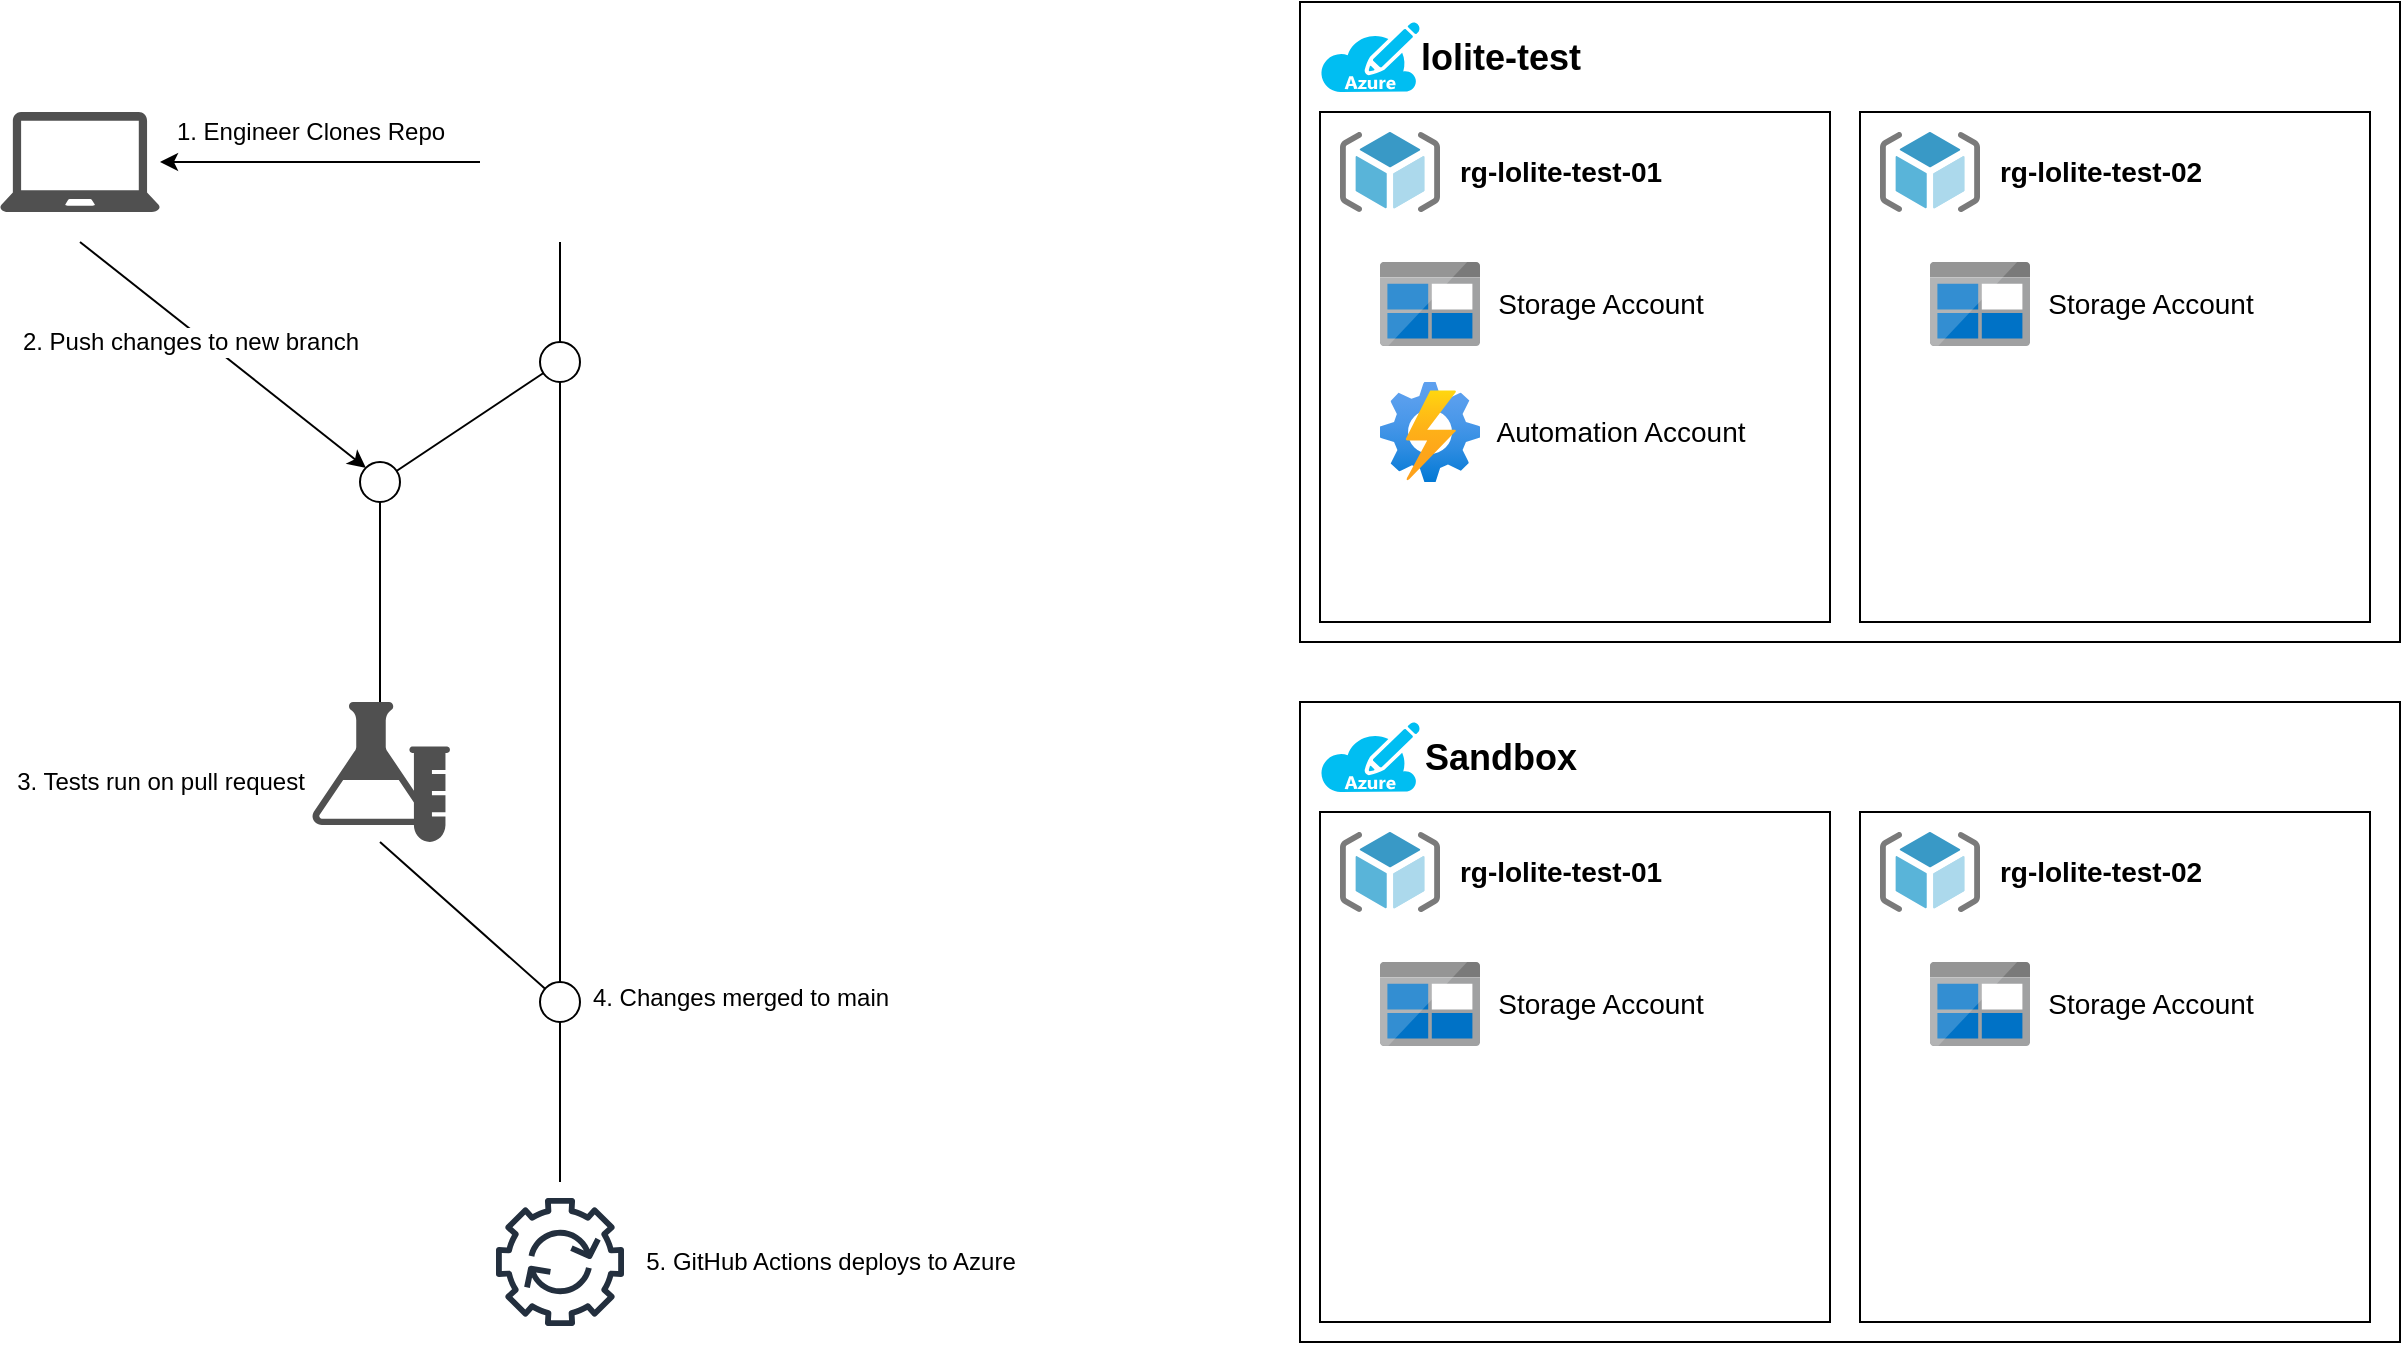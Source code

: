 <mxfile version="14.7.2" type="device"><diagram id="k3mnel07rCUB5eZOUlXg" name="Page-1"><mxGraphModel dx="464" dy="799" grid="1" gridSize="10" guides="1" tooltips="1" connect="1" arrows="1" fold="1" page="1" pageScale="1" pageWidth="850" pageHeight="1100" math="0" shadow="0"><root><mxCell id="0"/><mxCell id="1" parent="0"/><mxCell id="8rqF1Onp5e6WIhX2zb5v-2" value="" style="rounded=0;whiteSpace=wrap;html=1;" vertex="1" parent="1"><mxGeometry x="680" y="120" width="550" height="320" as="geometry"/></mxCell><mxCell id="8rqF1Onp5e6WIhX2zb5v-1" value="" style="verticalLabelPosition=bottom;html=1;verticalAlign=top;align=center;strokeColor=none;fillColor=#00BEF2;shape=mxgraph.azure.azure_subscription;" vertex="1" parent="1"><mxGeometry x="690" y="130" width="50" height="35" as="geometry"/></mxCell><mxCell id="8rqF1Onp5e6WIhX2zb5v-3" value="" style="shape=image;html=1;verticalAlign=top;verticalLabelPosition=bottom;labelBackgroundColor=#ffffff;imageAspect=0;aspect=fixed;image=https://cdn4.iconfinder.com/data/icons/socialcones/508/Github-128.png" vertex="1" parent="1"><mxGeometry x="270" y="160" width="80" height="80" as="geometry"/></mxCell><mxCell id="8rqF1Onp5e6WIhX2zb5v-5" value="" style="outlineConnect=0;fontColor=#232F3E;gradientColor=none;strokeColor=#232F3E;fillColor=#ffffff;dashed=0;verticalLabelPosition=bottom;verticalAlign=top;align=center;html=1;fontSize=12;fontStyle=0;aspect=fixed;shape=mxgraph.aws4.resourceIcon;resIcon=mxgraph.aws4.automation;" vertex="1" parent="1"><mxGeometry x="270" y="710" width="80" height="80" as="geometry"/></mxCell><mxCell id="8rqF1Onp5e6WIhX2zb5v-7" value="" style="pointerEvents=1;shadow=0;dashed=0;html=1;strokeColor=none;fillColor=#505050;labelPosition=center;verticalLabelPosition=bottom;verticalAlign=top;outlineConnect=0;align=center;shape=mxgraph.office.devices.laptop;" vertex="1" parent="1"><mxGeometry x="30" y="175" width="80" height="50" as="geometry"/></mxCell><mxCell id="8rqF1Onp5e6WIhX2zb5v-12" value="" style="endArrow=none;html=1;entryX=0.5;entryY=1;entryDx=0;entryDy=0;" edge="1" parent="1" target="8rqF1Onp5e6WIhX2zb5v-3"><mxGeometry width="50" height="50" relative="1" as="geometry"><mxPoint x="310" y="710" as="sourcePoint"/><mxPoint x="390" y="350" as="targetPoint"/></mxGeometry></mxCell><mxCell id="8rqF1Onp5e6WIhX2zb5v-13" value="" style="endArrow=none;html=1;" edge="1" parent="1"><mxGeometry width="50" height="50" relative="1" as="geometry"><mxPoint x="220" y="360" as="sourcePoint"/><mxPoint x="310" y="300" as="targetPoint"/></mxGeometry></mxCell><mxCell id="8rqF1Onp5e6WIhX2zb5v-14" value="" style="endArrow=classic;html=1;exitX=0;exitY=0.5;exitDx=0;exitDy=0;" edge="1" parent="1" source="8rqF1Onp5e6WIhX2zb5v-3" target="8rqF1Onp5e6WIhX2zb5v-7"><mxGeometry width="50" height="50" relative="1" as="geometry"><mxPoint x="400" y="400" as="sourcePoint"/><mxPoint x="120" y="200" as="targetPoint"/></mxGeometry></mxCell><mxCell id="8rqF1Onp5e6WIhX2zb5v-15" value="1. Engineer Clones Repo" style="text;html=1;align=center;verticalAlign=middle;resizable=0;points=[];autosize=1;strokeColor=none;" vertex="1" parent="1"><mxGeometry x="110" y="175" width="150" height="20" as="geometry"/></mxCell><mxCell id="8rqF1Onp5e6WIhX2zb5v-16" value="" style="ellipse;whiteSpace=wrap;html=1;aspect=fixed;" vertex="1" parent="1"><mxGeometry x="300" y="290" width="20" height="20" as="geometry"/></mxCell><mxCell id="8rqF1Onp5e6WIhX2zb5v-17" value="" style="ellipse;whiteSpace=wrap;html=1;aspect=fixed;" vertex="1" parent="1"><mxGeometry x="210" y="350" width="20" height="20" as="geometry"/></mxCell><mxCell id="8rqF1Onp5e6WIhX2zb5v-18" value="" style="endArrow=classic;html=1;entryX=0;entryY=0;entryDx=0;entryDy=0;" edge="1" parent="1" target="8rqF1Onp5e6WIhX2zb5v-17"><mxGeometry width="50" height="50" relative="1" as="geometry"><mxPoint x="70" y="240" as="sourcePoint"/><mxPoint x="450" y="350" as="targetPoint"/></mxGeometry></mxCell><mxCell id="8rqF1Onp5e6WIhX2zb5v-20" value="2. Push changes to new branch" style="edgeLabel;html=1;align=center;verticalAlign=middle;resizable=0;points=[];fontSize=12;" vertex="1" connectable="0" parent="8rqF1Onp5e6WIhX2zb5v-18"><mxGeometry x="-0.355" y="3" relative="1" as="geometry"><mxPoint x="7" y="16" as="offset"/></mxGeometry></mxCell><mxCell id="8rqF1Onp5e6WIhX2zb5v-22" value="" style="endArrow=none;html=1;exitX=0.5;exitY=1;exitDx=0;exitDy=0;startArrow=none;" edge="1" parent="1" source="8rqF1Onp5e6WIhX2zb5v-9"><mxGeometry width="50" height="50" relative="1" as="geometry"><mxPoint x="400" y="400" as="sourcePoint"/><mxPoint x="310" y="620" as="targetPoint"/></mxGeometry></mxCell><mxCell id="8rqF1Onp5e6WIhX2zb5v-9" value="" style="pointerEvents=1;shadow=0;dashed=0;html=1;strokeColor=none;fillColor=#505050;labelPosition=center;verticalLabelPosition=bottom;verticalAlign=top;outlineConnect=0;align=center;shape=mxgraph.office.concepts.lab;" vertex="1" parent="1"><mxGeometry x="185" y="470" width="70" height="70" as="geometry"/></mxCell><mxCell id="8rqF1Onp5e6WIhX2zb5v-24" value="" style="endArrow=none;html=1;exitX=0.5;exitY=1;exitDx=0;exitDy=0;" edge="1" parent="1" source="8rqF1Onp5e6WIhX2zb5v-17" target="8rqF1Onp5e6WIhX2zb5v-9"><mxGeometry width="50" height="50" relative="1" as="geometry"><mxPoint x="220" y="370" as="sourcePoint"/><mxPoint x="220" y="690" as="targetPoint"/></mxGeometry></mxCell><mxCell id="8rqF1Onp5e6WIhX2zb5v-25" value="3. Tests run on pull request" style="text;html=1;align=center;verticalAlign=middle;resizable=0;points=[];autosize=1;strokeColor=none;" vertex="1" parent="1"><mxGeometry x="30" y="500" width="160" height="20" as="geometry"/></mxCell><mxCell id="8rqF1Onp5e6WIhX2zb5v-26" value="" style="ellipse;whiteSpace=wrap;html=1;aspect=fixed;" vertex="1" parent="1"><mxGeometry x="300" y="610" width="20" height="20" as="geometry"/></mxCell><mxCell id="8rqF1Onp5e6WIhX2zb5v-27" value="&lt;div&gt;4. Changes merged to main&lt;/div&gt;&lt;div&gt;&lt;br&gt;&lt;/div&gt;" style="text;html=1;align=center;verticalAlign=middle;resizable=0;points=[];autosize=1;strokeColor=none;" vertex="1" parent="1"><mxGeometry x="320" y="610" width="160" height="30" as="geometry"/></mxCell><mxCell id="8rqF1Onp5e6WIhX2zb5v-28" value="5. GitHub Actions deploys to Azure" style="text;html=1;align=center;verticalAlign=middle;resizable=0;points=[];autosize=1;strokeColor=none;" vertex="1" parent="1"><mxGeometry x="345" y="740" width="200" height="20" as="geometry"/></mxCell><mxCell id="8rqF1Onp5e6WIhX2zb5v-29" value="&lt;div style=&quot;font-size: 18px;&quot;&gt;lolite-test&lt;/div&gt;" style="text;html=1;align=center;verticalAlign=middle;resizable=0;points=[];autosize=1;strokeColor=none;fontSize=18;fontStyle=1" vertex="1" parent="1"><mxGeometry x="730" y="132.5" width="100" height="30" as="geometry"/></mxCell><mxCell id="8rqF1Onp5e6WIhX2zb5v-33" value="" style="whiteSpace=wrap;html=1;aspect=fixed;fontSize=12;" vertex="1" parent="1"><mxGeometry x="690" y="175" width="255" height="255" as="geometry"/></mxCell><mxCell id="8rqF1Onp5e6WIhX2zb5v-34" value="" style="aspect=fixed;html=1;points=[];align=center;image;fontSize=12;image=img/lib/mscae/ResourceGroup.svg;" vertex="1" parent="1"><mxGeometry x="700" y="185" width="50" height="40" as="geometry"/></mxCell><mxCell id="8rqF1Onp5e6WIhX2zb5v-35" value="rg-lolite-test-01" style="text;html=1;align=center;verticalAlign=middle;resizable=0;points=[];autosize=1;strokeColor=none;fontSize=14;fontStyle=1" vertex="1" parent="1"><mxGeometry x="750" y="195" width="120" height="20" as="geometry"/></mxCell><mxCell id="8rqF1Onp5e6WIhX2zb5v-36" value="" style="whiteSpace=wrap;html=1;aspect=fixed;fontSize=12;" vertex="1" parent="1"><mxGeometry x="960" y="175" width="255" height="255" as="geometry"/></mxCell><mxCell id="8rqF1Onp5e6WIhX2zb5v-37" value="" style="aspect=fixed;html=1;points=[];align=center;image;fontSize=12;image=img/lib/mscae/ResourceGroup.svg;" vertex="1" parent="1"><mxGeometry x="970" y="185" width="50" height="40" as="geometry"/></mxCell><mxCell id="8rqF1Onp5e6WIhX2zb5v-38" value="rg-lolite-test-02" style="text;html=1;align=center;verticalAlign=middle;resizable=0;points=[];autosize=1;strokeColor=none;fontSize=14;fontStyle=1" vertex="1" parent="1"><mxGeometry x="1020" y="195" width="120" height="20" as="geometry"/></mxCell><mxCell id="8rqF1Onp5e6WIhX2zb5v-40" value="" style="aspect=fixed;html=1;points=[];align=center;image;fontSize=12;image=img/lib/mscae/BlobBlock.svg;" vertex="1" parent="1"><mxGeometry x="720" y="250" width="50" height="42" as="geometry"/></mxCell><mxCell id="8rqF1Onp5e6WIhX2zb5v-41" value="" style="aspect=fixed;html=1;points=[];align=center;image;fontSize=12;image=img/lib/azure2/management_governance/Automation_Accounts.svg;" vertex="1" parent="1"><mxGeometry x="720" y="310" width="50" height="50" as="geometry"/></mxCell><mxCell id="8rqF1Onp5e6WIhX2zb5v-42" value="Storage Account" style="text;html=1;align=center;verticalAlign=middle;resizable=0;points=[];autosize=1;strokeColor=none;fontSize=14;" vertex="1" parent="1"><mxGeometry x="770" y="261" width="120" height="20" as="geometry"/></mxCell><mxCell id="8rqF1Onp5e6WIhX2zb5v-43" value="Automation Account" style="text;html=1;align=center;verticalAlign=middle;resizable=0;points=[];autosize=1;strokeColor=none;fontSize=14;" vertex="1" parent="1"><mxGeometry x="770" y="325" width="140" height="20" as="geometry"/></mxCell><mxCell id="8rqF1Onp5e6WIhX2zb5v-44" value="" style="aspect=fixed;html=1;points=[];align=center;image;fontSize=12;image=img/lib/mscae/BlobBlock.svg;" vertex="1" parent="1"><mxGeometry x="995" y="250" width="50" height="42" as="geometry"/></mxCell><mxCell id="8rqF1Onp5e6WIhX2zb5v-45" value="Storage Account" style="text;html=1;align=center;verticalAlign=middle;resizable=0;points=[];autosize=1;strokeColor=none;fontSize=14;" vertex="1" parent="1"><mxGeometry x="1045" y="261" width="120" height="20" as="geometry"/></mxCell><mxCell id="8rqF1Onp5e6WIhX2zb5v-46" value="" style="rounded=0;whiteSpace=wrap;html=1;" vertex="1" parent="1"><mxGeometry x="680" y="470" width="550" height="320" as="geometry"/></mxCell><mxCell id="8rqF1Onp5e6WIhX2zb5v-47" value="" style="verticalLabelPosition=bottom;html=1;verticalAlign=top;align=center;strokeColor=none;fillColor=#00BEF2;shape=mxgraph.azure.azure_subscription;" vertex="1" parent="1"><mxGeometry x="690" y="480" width="50" height="35" as="geometry"/></mxCell><mxCell id="8rqF1Onp5e6WIhX2zb5v-48" value="Sandbox" style="text;html=1;align=center;verticalAlign=middle;resizable=0;points=[];autosize=1;strokeColor=none;fontSize=18;fontStyle=1" vertex="1" parent="1"><mxGeometry x="735" y="482.5" width="90" height="30" as="geometry"/></mxCell><mxCell id="8rqF1Onp5e6WIhX2zb5v-49" value="" style="whiteSpace=wrap;html=1;aspect=fixed;fontSize=12;" vertex="1" parent="1"><mxGeometry x="690" y="525" width="255" height="255" as="geometry"/></mxCell><mxCell id="8rqF1Onp5e6WIhX2zb5v-50" value="" style="aspect=fixed;html=1;points=[];align=center;image;fontSize=12;image=img/lib/mscae/ResourceGroup.svg;" vertex="1" parent="1"><mxGeometry x="700" y="535" width="50" height="40" as="geometry"/></mxCell><mxCell id="8rqF1Onp5e6WIhX2zb5v-51" value="rg-lolite-test-01" style="text;html=1;align=center;verticalAlign=middle;resizable=0;points=[];autosize=1;strokeColor=none;fontSize=14;fontStyle=1" vertex="1" parent="1"><mxGeometry x="750" y="545" width="120" height="20" as="geometry"/></mxCell><mxCell id="8rqF1Onp5e6WIhX2zb5v-52" value="" style="whiteSpace=wrap;html=1;aspect=fixed;fontSize=12;" vertex="1" parent="1"><mxGeometry x="960" y="525" width="255" height="255" as="geometry"/></mxCell><mxCell id="8rqF1Onp5e6WIhX2zb5v-53" value="" style="aspect=fixed;html=1;points=[];align=center;image;fontSize=12;image=img/lib/mscae/ResourceGroup.svg;" vertex="1" parent="1"><mxGeometry x="970" y="535" width="50" height="40" as="geometry"/></mxCell><mxCell id="8rqF1Onp5e6WIhX2zb5v-54" value="rg-lolite-test-02" style="text;html=1;align=center;verticalAlign=middle;resizable=0;points=[];autosize=1;strokeColor=none;fontSize=14;fontStyle=1" vertex="1" parent="1"><mxGeometry x="1020" y="545" width="120" height="20" as="geometry"/></mxCell><mxCell id="8rqF1Onp5e6WIhX2zb5v-55" value="" style="aspect=fixed;html=1;points=[];align=center;image;fontSize=12;image=img/lib/mscae/BlobBlock.svg;" vertex="1" parent="1"><mxGeometry x="720" y="600" width="50" height="42" as="geometry"/></mxCell><mxCell id="8rqF1Onp5e6WIhX2zb5v-57" value="Storage Account" style="text;html=1;align=center;verticalAlign=middle;resizable=0;points=[];autosize=1;strokeColor=none;fontSize=14;" vertex="1" parent="1"><mxGeometry x="770" y="611" width="120" height="20" as="geometry"/></mxCell><mxCell id="8rqF1Onp5e6WIhX2zb5v-59" value="" style="aspect=fixed;html=1;points=[];align=center;image;fontSize=12;image=img/lib/mscae/BlobBlock.svg;" vertex="1" parent="1"><mxGeometry x="995" y="600" width="50" height="42" as="geometry"/></mxCell><mxCell id="8rqF1Onp5e6WIhX2zb5v-60" value="Storage Account" style="text;html=1;align=center;verticalAlign=middle;resizable=0;points=[];autosize=1;strokeColor=none;fontSize=14;" vertex="1" parent="1"><mxGeometry x="1045" y="611" width="120" height="20" as="geometry"/></mxCell></root></mxGraphModel></diagram></mxfile>